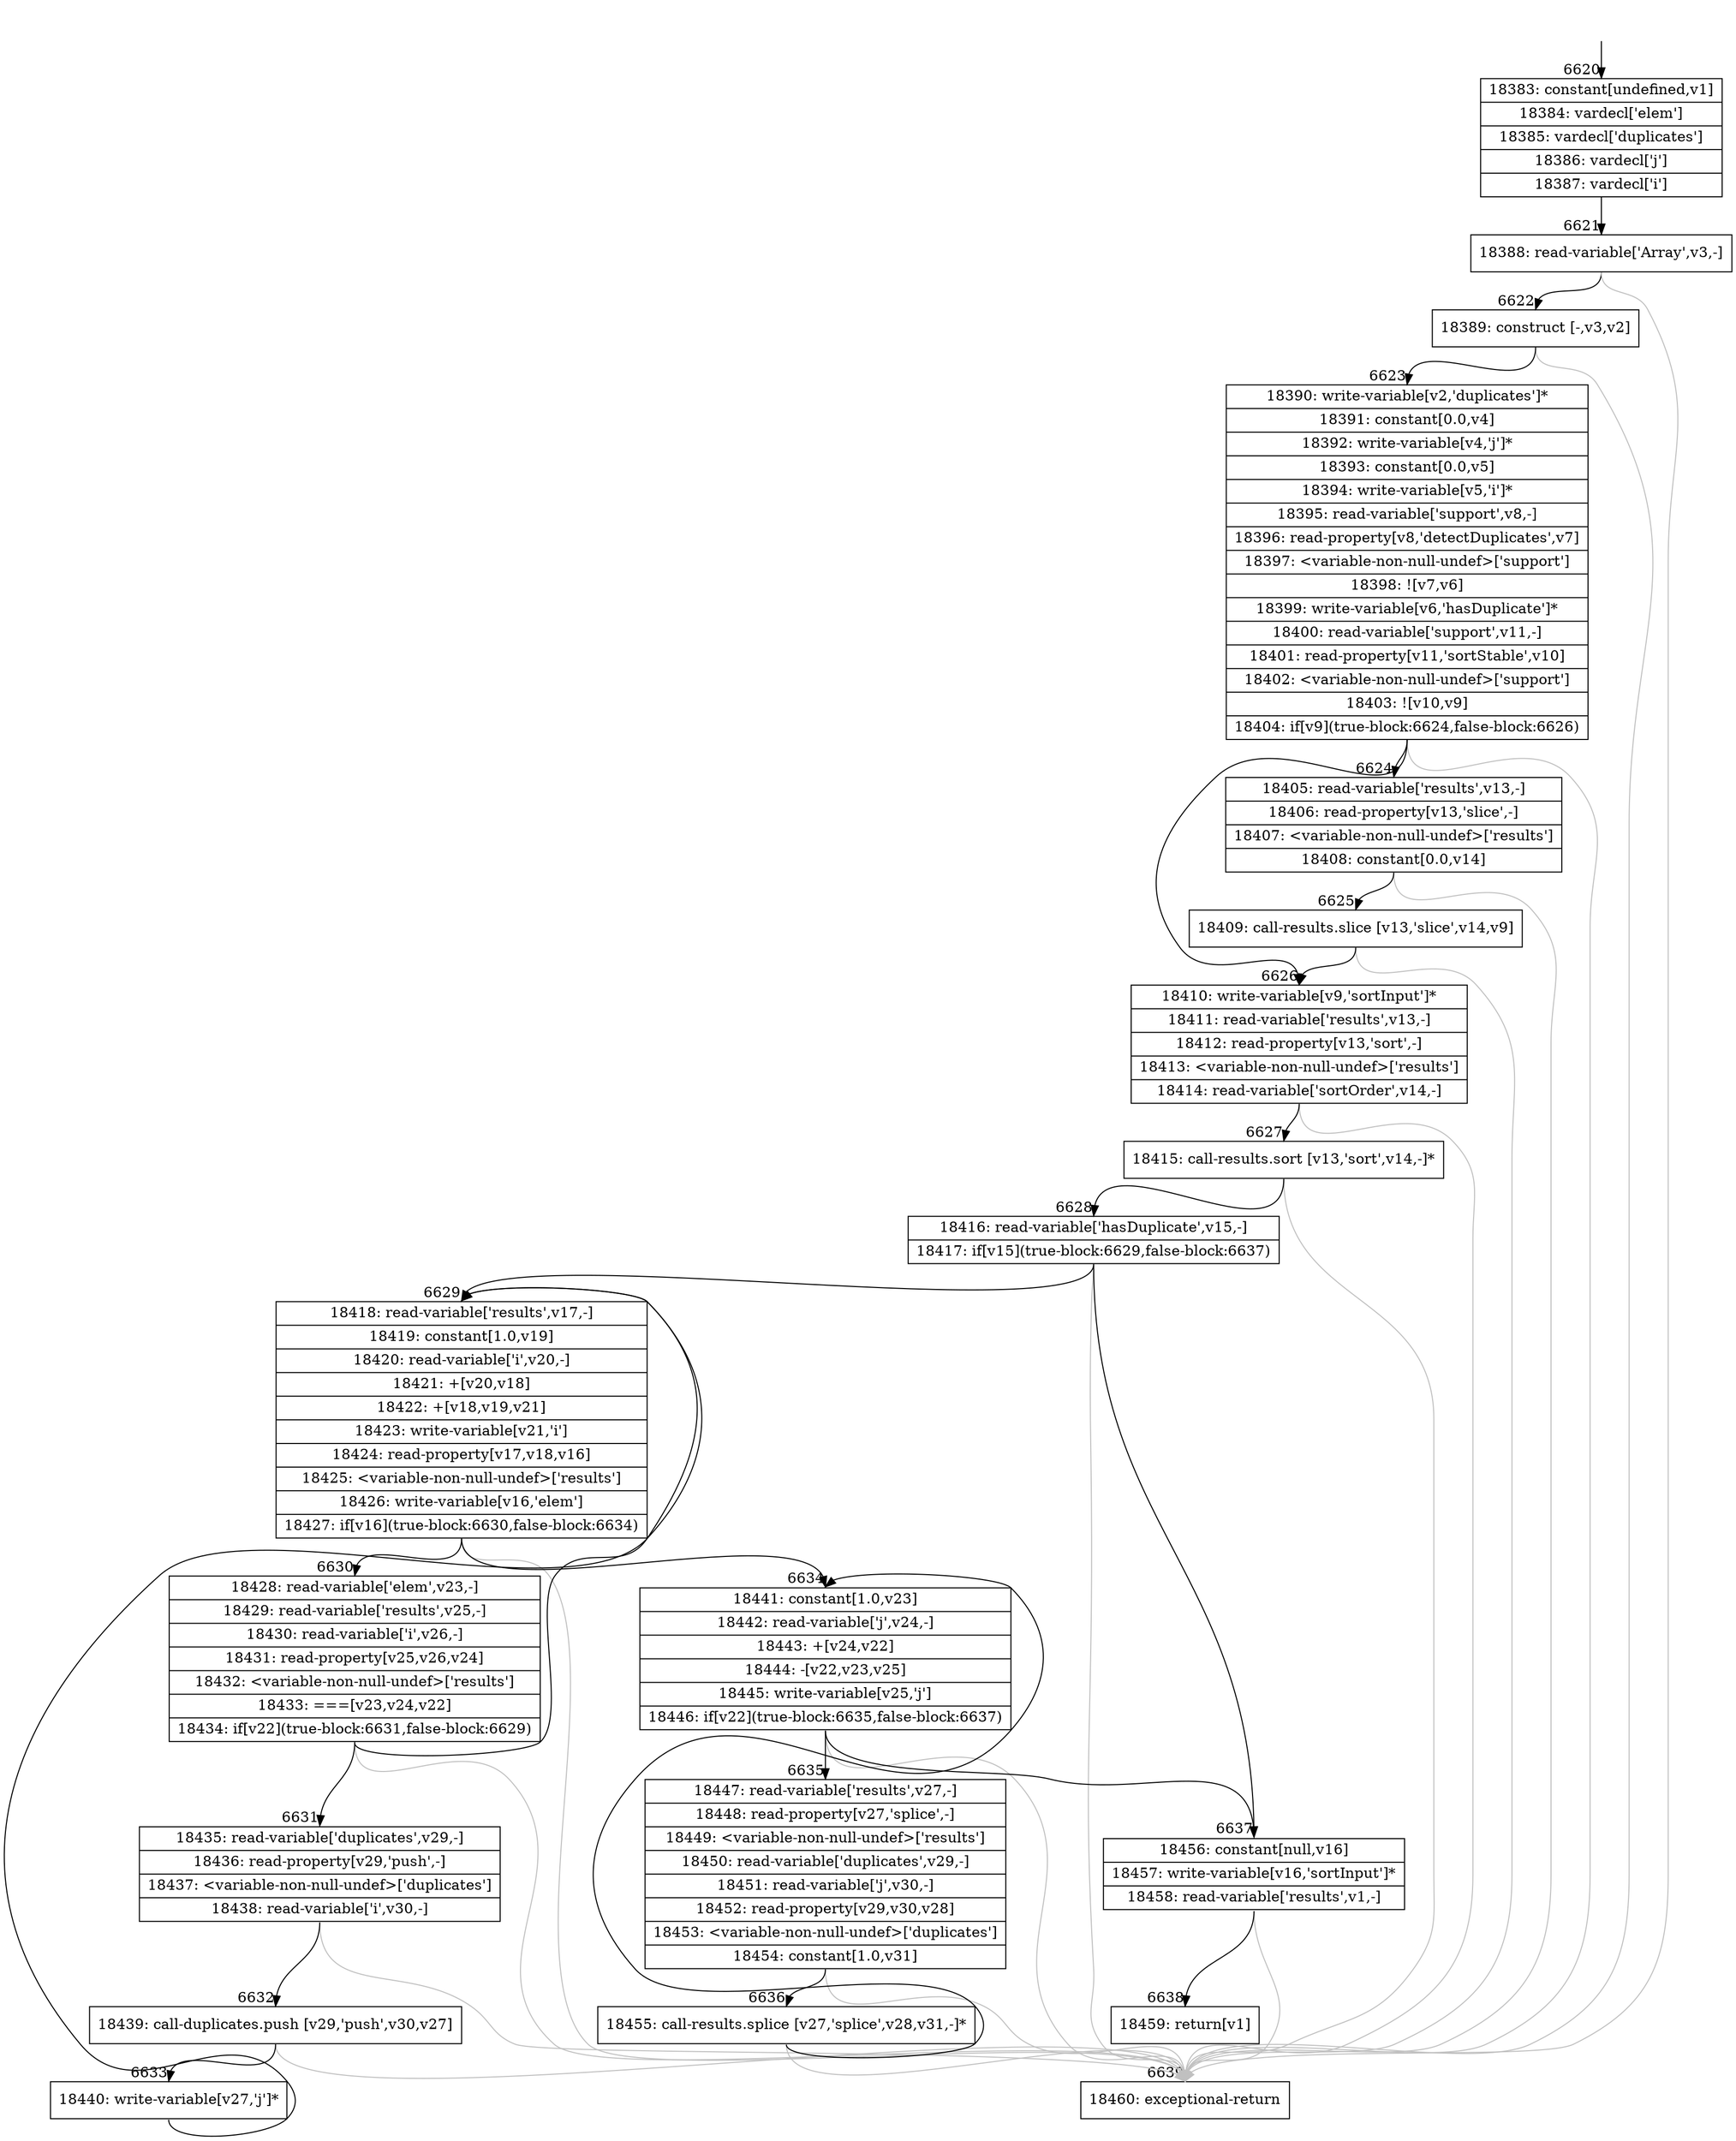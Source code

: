 digraph {
rankdir="TD"
BB_entry513[shape=none,label=""];
BB_entry513 -> BB6620 [tailport=s, headport=n, headlabel="    6620"]
BB6620 [shape=record label="{18383: constant[undefined,v1]|18384: vardecl['elem']|18385: vardecl['duplicates']|18386: vardecl['j']|18387: vardecl['i']}" ] 
BB6620 -> BB6621 [tailport=s, headport=n, headlabel="      6621"]
BB6621 [shape=record label="{18388: read-variable['Array',v3,-]}" ] 
BB6621 -> BB6622 [tailport=s, headport=n, headlabel="      6622"]
BB6621 -> BB6639 [tailport=s, headport=n, color=gray, headlabel="      6639"]
BB6622 [shape=record label="{18389: construct [-,v3,v2]}" ] 
BB6622 -> BB6623 [tailport=s, headport=n, headlabel="      6623"]
BB6622 -> BB6639 [tailport=s, headport=n, color=gray]
BB6623 [shape=record label="{18390: write-variable[v2,'duplicates']*|18391: constant[0.0,v4]|18392: write-variable[v4,'j']*|18393: constant[0.0,v5]|18394: write-variable[v5,'i']*|18395: read-variable['support',v8,-]|18396: read-property[v8,'detectDuplicates',v7]|18397: \<variable-non-null-undef\>['support']|18398: ![v7,v6]|18399: write-variable[v6,'hasDuplicate']*|18400: read-variable['support',v11,-]|18401: read-property[v11,'sortStable',v10]|18402: \<variable-non-null-undef\>['support']|18403: ![v10,v9]|18404: if[v9](true-block:6624,false-block:6626)}" ] 
BB6623 -> BB6626 [tailport=s, headport=n, headlabel="      6626"]
BB6623 -> BB6624 [tailport=s, headport=n, headlabel="      6624"]
BB6623 -> BB6639 [tailport=s, headport=n, color=gray]
BB6624 [shape=record label="{18405: read-variable['results',v13,-]|18406: read-property[v13,'slice',-]|18407: \<variable-non-null-undef\>['results']|18408: constant[0.0,v14]}" ] 
BB6624 -> BB6625 [tailport=s, headport=n, headlabel="      6625"]
BB6624 -> BB6639 [tailport=s, headport=n, color=gray]
BB6625 [shape=record label="{18409: call-results.slice [v13,'slice',v14,v9]}" ] 
BB6625 -> BB6626 [tailport=s, headport=n]
BB6625 -> BB6639 [tailport=s, headport=n, color=gray]
BB6626 [shape=record label="{18410: write-variable[v9,'sortInput']*|18411: read-variable['results',v13,-]|18412: read-property[v13,'sort',-]|18413: \<variable-non-null-undef\>['results']|18414: read-variable['sortOrder',v14,-]}" ] 
BB6626 -> BB6627 [tailport=s, headport=n, headlabel="      6627"]
BB6626 -> BB6639 [tailport=s, headport=n, color=gray]
BB6627 [shape=record label="{18415: call-results.sort [v13,'sort',v14,-]*}" ] 
BB6627 -> BB6628 [tailport=s, headport=n, headlabel="      6628"]
BB6627 -> BB6639 [tailport=s, headport=n, color=gray]
BB6628 [shape=record label="{18416: read-variable['hasDuplicate',v15,-]|18417: if[v15](true-block:6629,false-block:6637)}" ] 
BB6628 -> BB6629 [tailport=s, headport=n, headlabel="      6629"]
BB6628 -> BB6637 [tailport=s, headport=n, headlabel="      6637"]
BB6628 -> BB6639 [tailport=s, headport=n, color=gray]
BB6629 [shape=record label="{18418: read-variable['results',v17,-]|18419: constant[1.0,v19]|18420: read-variable['i',v20,-]|18421: +[v20,v18]|18422: +[v18,v19,v21]|18423: write-variable[v21,'i']|18424: read-property[v17,v18,v16]|18425: \<variable-non-null-undef\>['results']|18426: write-variable[v16,'elem']|18427: if[v16](true-block:6630,false-block:6634)}" ] 
BB6629 -> BB6630 [tailport=s, headport=n, headlabel="      6630"]
BB6629 -> BB6634 [tailport=s, headport=n, headlabel="      6634"]
BB6629 -> BB6639 [tailport=s, headport=n, color=gray]
BB6630 [shape=record label="{18428: read-variable['elem',v23,-]|18429: read-variable['results',v25,-]|18430: read-variable['i',v26,-]|18431: read-property[v25,v26,v24]|18432: \<variable-non-null-undef\>['results']|18433: ===[v23,v24,v22]|18434: if[v22](true-block:6631,false-block:6629)}" ] 
BB6630 -> BB6631 [tailport=s, headport=n, headlabel="      6631"]
BB6630 -> BB6629 [tailport=s, headport=n]
BB6630 -> BB6639 [tailport=s, headport=n, color=gray]
BB6631 [shape=record label="{18435: read-variable['duplicates',v29,-]|18436: read-property[v29,'push',-]|18437: \<variable-non-null-undef\>['duplicates']|18438: read-variable['i',v30,-]}" ] 
BB6631 -> BB6632 [tailport=s, headport=n, headlabel="      6632"]
BB6631 -> BB6639 [tailport=s, headport=n, color=gray]
BB6632 [shape=record label="{18439: call-duplicates.push [v29,'push',v30,v27]}" ] 
BB6632 -> BB6633 [tailport=s, headport=n, headlabel="      6633"]
BB6632 -> BB6639 [tailport=s, headport=n, color=gray]
BB6633 [shape=record label="{18440: write-variable[v27,'j']*}" ] 
BB6633 -> BB6629 [tailport=s, headport=n]
BB6634 [shape=record label="{18441: constant[1.0,v23]|18442: read-variable['j',v24,-]|18443: +[v24,v22]|18444: -[v22,v23,v25]|18445: write-variable[v25,'j']|18446: if[v22](true-block:6635,false-block:6637)}" ] 
BB6634 -> BB6635 [tailport=s, headport=n, headlabel="      6635"]
BB6634 -> BB6637 [tailport=s, headport=n]
BB6634 -> BB6639 [tailport=s, headport=n, color=gray]
BB6635 [shape=record label="{18447: read-variable['results',v27,-]|18448: read-property[v27,'splice',-]|18449: \<variable-non-null-undef\>['results']|18450: read-variable['duplicates',v29,-]|18451: read-variable['j',v30,-]|18452: read-property[v29,v30,v28]|18453: \<variable-non-null-undef\>['duplicates']|18454: constant[1.0,v31]}" ] 
BB6635 -> BB6636 [tailport=s, headport=n, headlabel="      6636"]
BB6635 -> BB6639 [tailport=s, headport=n, color=gray]
BB6636 [shape=record label="{18455: call-results.splice [v27,'splice',v28,v31,-]*}" ] 
BB6636 -> BB6634 [tailport=s, headport=n]
BB6636 -> BB6639 [tailport=s, headport=n, color=gray]
BB6637 [shape=record label="{18456: constant[null,v16]|18457: write-variable[v16,'sortInput']*|18458: read-variable['results',v1,-]}" ] 
BB6637 -> BB6638 [tailport=s, headport=n, headlabel="      6638"]
BB6637 -> BB6639 [tailport=s, headport=n, color=gray]
BB6638 [shape=record label="{18459: return[v1]}" ] 
BB6639 [shape=record label="{18460: exceptional-return}" ] 
//#$~ 5251
}
